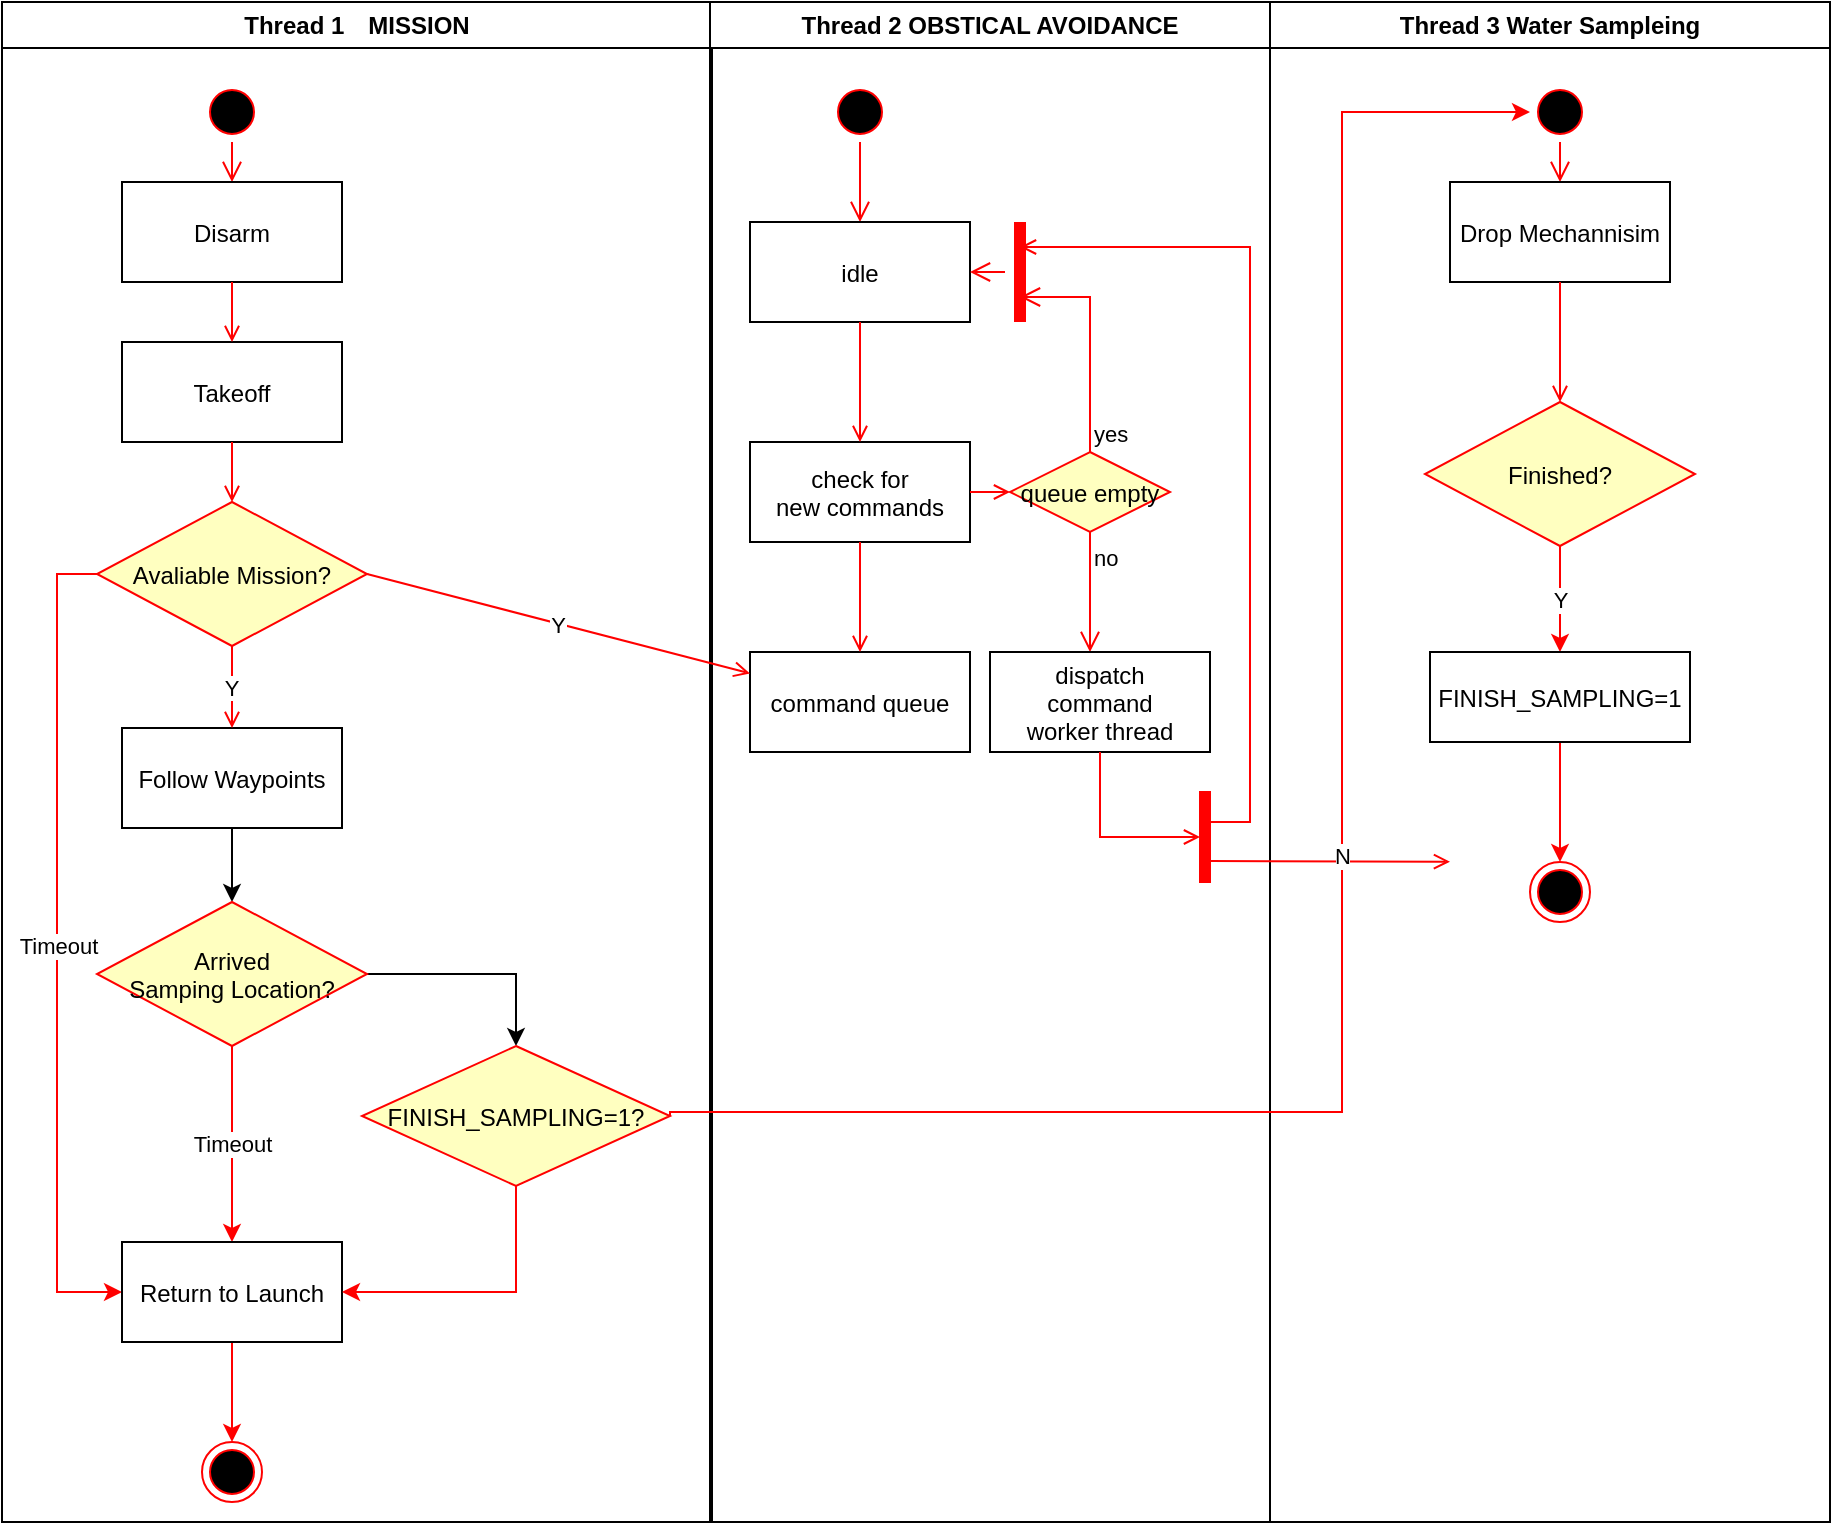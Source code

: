 <mxfile version="14.1.8" type="github">
  <diagram name="Page-1" id="e7e014a7-5840-1c2e-5031-d8a46d1fe8dd">
    <mxGraphModel dx="1221" dy="645" grid="1" gridSize="10" guides="1" tooltips="1" connect="1" arrows="1" fold="1" page="1" pageScale="1" pageWidth="1169" pageHeight="826" background="#ffffff" math="0" shadow="0">
      <root>
        <mxCell id="0" />
        <mxCell id="1" parent="0" />
        <mxCell id="2" value="Thread 1　MISSION" style="swimlane;whiteSpace=wrap" parent="1" vertex="1">
          <mxGeometry x="90" y="50" width="355" height="760" as="geometry" />
        </mxCell>
        <mxCell id="5" value="" style="ellipse;shape=startState;fillColor=#000000;strokeColor=#ff0000;" parent="2" vertex="1">
          <mxGeometry x="100" y="40" width="30" height="30" as="geometry" />
        </mxCell>
        <mxCell id="6" value="" style="edgeStyle=elbowEdgeStyle;elbow=horizontal;verticalAlign=bottom;endArrow=open;endSize=8;strokeColor=#FF0000;endFill=1;rounded=0" parent="2" source="5" target="7" edge="1">
          <mxGeometry x="100" y="40" as="geometry">
            <mxPoint x="115" y="110" as="targetPoint" />
          </mxGeometry>
        </mxCell>
        <mxCell id="7" value="Disarm" style="" parent="2" vertex="1">
          <mxGeometry x="60" y="90" width="110" height="50" as="geometry" />
        </mxCell>
        <mxCell id="8" value="Takeoff" style="" parent="2" vertex="1">
          <mxGeometry x="60" y="170" width="110" height="50" as="geometry" />
        </mxCell>
        <mxCell id="9" value="" style="endArrow=open;strokeColor=#FF0000;endFill=1;rounded=0" parent="2" source="7" target="8" edge="1">
          <mxGeometry relative="1" as="geometry" />
        </mxCell>
        <mxCell id="11" value="" style="endArrow=open;strokeColor=#FF0000;endFill=1;rounded=0;entryX=0.5;entryY=0;entryDx=0;entryDy=0;" parent="2" source="8" target="lEqOnGy5qkWv927JAk-z-43" edge="1">
          <mxGeometry relative="1" as="geometry">
            <mxPoint x="115" y="325" as="targetPoint" />
          </mxGeometry>
        </mxCell>
        <mxCell id="lEqOnGy5qkWv927JAk-z-46" style="edgeStyle=orthogonalEdgeStyle;rounded=0;orthogonalLoop=1;jettySize=auto;html=1;exitX=0.5;exitY=1;exitDx=0;exitDy=0;entryX=0.5;entryY=0;entryDx=0;entryDy=0;" edge="1" parent="2" source="lEqOnGy5qkWv927JAk-z-41" target="lEqOnGy5qkWv927JAk-z-45">
          <mxGeometry relative="1" as="geometry" />
        </mxCell>
        <mxCell id="lEqOnGy5qkWv927JAk-z-41" value="Follow Waypoints" style="" vertex="1" parent="2">
          <mxGeometry x="60" y="363" width="110" height="50" as="geometry" />
        </mxCell>
        <mxCell id="lEqOnGy5qkWv927JAk-z-42" value="Y" style="endArrow=open;strokeColor=#FF0000;endFill=1;rounded=0;exitX=0.5;exitY=1;exitDx=0;exitDy=0;" edge="1" parent="2" source="lEqOnGy5qkWv927JAk-z-43" target="lEqOnGy5qkWv927JAk-z-41">
          <mxGeometry relative="1" as="geometry">
            <mxPoint x="115" y="375" as="sourcePoint" />
            <mxPoint x="125" y="335" as="targetPoint" />
          </mxGeometry>
        </mxCell>
        <mxCell id="lEqOnGy5qkWv927JAk-z-62" value="Timeout" style="edgeStyle=orthogonalEdgeStyle;rounded=0;orthogonalLoop=1;jettySize=auto;html=1;exitX=0;exitY=0.5;exitDx=0;exitDy=0;entryX=0;entryY=0.5;entryDx=0;entryDy=0;strokeColor=#FF0000;" edge="1" parent="2" source="lEqOnGy5qkWv927JAk-z-43" target="lEqOnGy5qkWv927JAk-z-47">
          <mxGeometry relative="1" as="geometry" />
        </mxCell>
        <mxCell id="lEqOnGy5qkWv927JAk-z-43" value="Avaliable Mission?" style="rhombus;fillColor=#ffffc0;strokeColor=#ff0000;" vertex="1" parent="2">
          <mxGeometry x="47.5" y="250" width="135" height="72" as="geometry" />
        </mxCell>
        <mxCell id="lEqOnGy5qkWv927JAk-z-49" style="edgeStyle=orthogonalEdgeStyle;rounded=0;orthogonalLoop=1;jettySize=auto;html=1;exitX=1;exitY=0.5;exitDx=0;exitDy=0;entryX=0.5;entryY=0;entryDx=0;entryDy=0;" edge="1" parent="2" source="lEqOnGy5qkWv927JAk-z-45" target="lEqOnGy5qkWv927JAk-z-48">
          <mxGeometry relative="1" as="geometry" />
        </mxCell>
        <mxCell id="lEqOnGy5qkWv927JAk-z-61" value="Timeout" style="edgeStyle=orthogonalEdgeStyle;rounded=0;orthogonalLoop=1;jettySize=auto;html=1;exitX=0.5;exitY=1;exitDx=0;exitDy=0;strokeColor=#FF0000;" edge="1" parent="2" source="lEqOnGy5qkWv927JAk-z-45" target="lEqOnGy5qkWv927JAk-z-47">
          <mxGeometry relative="1" as="geometry" />
        </mxCell>
        <mxCell id="lEqOnGy5qkWv927JAk-z-45" value="Arrived &#xa;Samping Location?" style="rhombus;fillColor=#ffffc0;strokeColor=#ff0000;" vertex="1" parent="2">
          <mxGeometry x="47.5" y="450" width="135" height="72" as="geometry" />
        </mxCell>
        <mxCell id="lEqOnGy5qkWv927JAk-z-65" style="edgeStyle=orthogonalEdgeStyle;rounded=0;orthogonalLoop=1;jettySize=auto;html=1;exitX=0.5;exitY=1;exitDx=0;exitDy=0;entryX=0.5;entryY=0;entryDx=0;entryDy=0;strokeColor=#FF0000;" edge="1" parent="2" source="lEqOnGy5qkWv927JAk-z-47" target="lEqOnGy5qkWv927JAk-z-64">
          <mxGeometry relative="1" as="geometry" />
        </mxCell>
        <mxCell id="lEqOnGy5qkWv927JAk-z-47" value="Return to Launch" style="" vertex="1" parent="2">
          <mxGeometry x="60" y="620" width="110" height="50" as="geometry" />
        </mxCell>
        <mxCell id="lEqOnGy5qkWv927JAk-z-60" style="edgeStyle=orthogonalEdgeStyle;rounded=0;orthogonalLoop=1;jettySize=auto;html=1;exitX=0.5;exitY=1;exitDx=0;exitDy=0;entryX=1;entryY=0.5;entryDx=0;entryDy=0;strokeColor=#FF0000;" edge="1" parent="2" source="lEqOnGy5qkWv927JAk-z-48" target="lEqOnGy5qkWv927JAk-z-47">
          <mxGeometry relative="1" as="geometry" />
        </mxCell>
        <mxCell id="lEqOnGy5qkWv927JAk-z-48" value="FINISH_SAMPLING=1?" style="rhombus;fillColor=#ffffc0;strokeColor=#ff0000;" vertex="1" parent="2">
          <mxGeometry x="180" y="522" width="154" height="70" as="geometry" />
        </mxCell>
        <mxCell id="lEqOnGy5qkWv927JAk-z-64" value="" style="ellipse;shape=endState;fillColor=#000000;strokeColor=#ff0000" vertex="1" parent="2">
          <mxGeometry x="100" y="720" width="30" height="30" as="geometry" />
        </mxCell>
        <mxCell id="3" value="Thread 2 OBSTICAL AVOIDANCE" style="swimlane;whiteSpace=wrap" parent="1" vertex="1">
          <mxGeometry x="444" y="50" width="280" height="760" as="geometry" />
        </mxCell>
        <mxCell id="13" value="" style="ellipse;shape=startState;fillColor=#000000;strokeColor=#ff0000;" parent="3" vertex="1">
          <mxGeometry x="60" y="40" width="30" height="30" as="geometry" />
        </mxCell>
        <mxCell id="14" value="" style="edgeStyle=elbowEdgeStyle;elbow=horizontal;verticalAlign=bottom;endArrow=open;endSize=8;strokeColor=#FF0000;endFill=1;rounded=0" parent="3" source="13" target="15" edge="1">
          <mxGeometry x="40" y="20" as="geometry">
            <mxPoint x="55" y="90" as="targetPoint" />
          </mxGeometry>
        </mxCell>
        <mxCell id="15" value="idle" style="" parent="3" vertex="1">
          <mxGeometry x="20" y="110" width="110" height="50" as="geometry" />
        </mxCell>
        <mxCell id="16" value="check for &#xa;new commands" style="" parent="3" vertex="1">
          <mxGeometry x="20" y="220" width="110" height="50" as="geometry" />
        </mxCell>
        <mxCell id="17" value="" style="endArrow=open;strokeColor=#FF0000;endFill=1;rounded=0" parent="3" source="15" target="16" edge="1">
          <mxGeometry relative="1" as="geometry" />
        </mxCell>
        <mxCell id="18" value="command queue" style="" parent="3" vertex="1">
          <mxGeometry x="20" y="325" width="110" height="50" as="geometry" />
        </mxCell>
        <mxCell id="19" value="" style="endArrow=open;strokeColor=#FF0000;endFill=1;rounded=0" parent="3" source="16" target="18" edge="1">
          <mxGeometry relative="1" as="geometry" />
        </mxCell>
        <mxCell id="21" value="queue empty" style="rhombus;fillColor=#ffffc0;strokeColor=#ff0000;" parent="3" vertex="1">
          <mxGeometry x="150" y="225" width="80" height="40" as="geometry" />
        </mxCell>
        <mxCell id="22" value="yes" style="edgeStyle=elbowEdgeStyle;elbow=horizontal;align=left;verticalAlign=bottom;endArrow=open;endSize=8;strokeColor=#FF0000;exitX=0.5;exitY=0;endFill=1;rounded=0;entryX=0.75;entryY=0.5;entryPerimeter=0" parent="3" source="21" target="25" edge="1">
          <mxGeometry x="-1" relative="1" as="geometry">
            <mxPoint x="160" y="150" as="targetPoint" />
            <Array as="points">
              <mxPoint x="190" y="180" />
            </Array>
          </mxGeometry>
        </mxCell>
        <mxCell id="23" value="no" style="edgeStyle=elbowEdgeStyle;elbow=horizontal;align=left;verticalAlign=top;endArrow=open;endSize=8;strokeColor=#FF0000;endFill=1;rounded=0" parent="3" source="21" target="30" edge="1">
          <mxGeometry x="-1" relative="1" as="geometry">
            <mxPoint x="190" y="305" as="targetPoint" />
          </mxGeometry>
        </mxCell>
        <mxCell id="24" value="" style="endArrow=open;strokeColor=#FF0000;endFill=1;rounded=0" parent="3" source="16" target="21" edge="1">
          <mxGeometry relative="1" as="geometry" />
        </mxCell>
        <mxCell id="25" value="" style="shape=line;strokeWidth=6;strokeColor=#ff0000;rotation=90" parent="3" vertex="1">
          <mxGeometry x="130" y="127.5" width="50" height="15" as="geometry" />
        </mxCell>
        <mxCell id="26" value="" style="edgeStyle=elbowEdgeStyle;elbow=horizontal;verticalAlign=bottom;endArrow=open;endSize=8;strokeColor=#FF0000;endFill=1;rounded=0" parent="3" source="25" target="15" edge="1">
          <mxGeometry x="130" y="90" as="geometry">
            <mxPoint x="230" y="140" as="targetPoint" />
          </mxGeometry>
        </mxCell>
        <mxCell id="30" value="dispatch&#xa;command&#xa;worker thread" style="" parent="3" vertex="1">
          <mxGeometry x="140" y="325" width="110" height="50" as="geometry" />
        </mxCell>
        <mxCell id="34" value="" style="whiteSpace=wrap;strokeColor=#FF0000;fillColor=#FF0000" parent="3" vertex="1">
          <mxGeometry x="245" y="395" width="5" height="45" as="geometry" />
        </mxCell>
        <mxCell id="41" value="" style="edgeStyle=elbowEdgeStyle;elbow=horizontal;entryX=0;entryY=0.5;strokeColor=#FF0000;endArrow=open;endFill=1;rounded=0" parent="3" source="30" target="34" edge="1">
          <mxGeometry width="100" height="100" relative="1" as="geometry">
            <mxPoint x="60" y="480" as="sourcePoint" />
            <mxPoint x="160" y="380" as="targetPoint" />
            <Array as="points">
              <mxPoint x="195" y="400" />
            </Array>
          </mxGeometry>
        </mxCell>
        <mxCell id="4" value="Thread 3 Water Sampleing" style="swimlane;whiteSpace=wrap" parent="1" vertex="1">
          <mxGeometry x="724" y="50" width="280" height="760" as="geometry" />
        </mxCell>
        <mxCell id="35" value="" style="edgeStyle=elbowEdgeStyle;elbow=horizontal;strokeColor=#FF0000;endArrow=open;endFill=1;rounded=0;entryX=0.25;entryY=0.5;entryPerimeter=0" parent="4" target="25" edge="1">
          <mxGeometry width="100" height="100" relative="1" as="geometry">
            <mxPoint x="-30" y="410" as="sourcePoint" />
            <mxPoint x="-120" y="120" as="targetPoint" />
            <Array as="points">
              <mxPoint x="-10" y="135" />
            </Array>
          </mxGeometry>
        </mxCell>
        <mxCell id="37" value="" style="edgeStyle=none;strokeColor=#FF0000;endArrow=open;endFill=1;rounded=0" parent="4" edge="1">
          <mxGeometry width="100" height="100" relative="1" as="geometry">
            <mxPoint x="-30" y="429.5" as="sourcePoint" />
            <mxPoint x="90" y="429.843" as="targetPoint" />
          </mxGeometry>
        </mxCell>
        <mxCell id="38" value="" style="ellipse;shape=endState;fillColor=#000000;strokeColor=#ff0000" parent="4" vertex="1">
          <mxGeometry x="130" y="430" width="30" height="30" as="geometry" />
        </mxCell>
        <mxCell id="lEqOnGy5qkWv927JAk-z-50" value="" style="ellipse;shape=startState;fillColor=#000000;strokeColor=#ff0000;" vertex="1" parent="4">
          <mxGeometry x="130" y="40" width="30" height="30" as="geometry" />
        </mxCell>
        <mxCell id="lEqOnGy5qkWv927JAk-z-51" value="" style="edgeStyle=elbowEdgeStyle;elbow=horizontal;verticalAlign=bottom;endArrow=open;endSize=8;strokeColor=#FF0000;endFill=1;rounded=0" edge="1" parent="4" source="lEqOnGy5qkWv927JAk-z-50" target="lEqOnGy5qkWv927JAk-z-52">
          <mxGeometry x="-35" y="-10" as="geometry">
            <mxPoint x="-20" y="60" as="targetPoint" />
          </mxGeometry>
        </mxCell>
        <mxCell id="lEqOnGy5qkWv927JAk-z-52" value="Drop Mechannisim" style="" vertex="1" parent="4">
          <mxGeometry x="90" y="90" width="110" height="50" as="geometry" />
        </mxCell>
        <mxCell id="lEqOnGy5qkWv927JAk-z-54" value="" style="endArrow=open;strokeColor=#FF0000;endFill=1;rounded=0;entryX=0.5;entryY=0;entryDx=0;entryDy=0;" edge="1" parent="4" source="lEqOnGy5qkWv927JAk-z-52" target="lEqOnGy5qkWv927JAk-z-55">
          <mxGeometry relative="1" as="geometry">
            <mxPoint x="145" y="170.0" as="targetPoint" />
          </mxGeometry>
        </mxCell>
        <mxCell id="lEqOnGy5qkWv927JAk-z-58" value="Y" style="edgeStyle=orthogonalEdgeStyle;rounded=0;orthogonalLoop=1;jettySize=auto;html=1;exitX=0.5;exitY=1;exitDx=0;exitDy=0;entryX=0.5;entryY=0;entryDx=0;entryDy=0;strokeColor=#FF0000;" edge="1" parent="4" source="lEqOnGy5qkWv927JAk-z-55" target="lEqOnGy5qkWv927JAk-z-57">
          <mxGeometry relative="1" as="geometry" />
        </mxCell>
        <mxCell id="lEqOnGy5qkWv927JAk-z-55" value="Finished?" style="rhombus;fillColor=#ffffc0;strokeColor=#ff0000;" vertex="1" parent="4">
          <mxGeometry x="77.5" y="200" width="135" height="72" as="geometry" />
        </mxCell>
        <mxCell id="lEqOnGy5qkWv927JAk-z-59" style="edgeStyle=orthogonalEdgeStyle;rounded=0;orthogonalLoop=1;jettySize=auto;html=1;exitX=0.5;exitY=1;exitDx=0;exitDy=0;strokeColor=#FF0000;" edge="1" parent="4" source="lEqOnGy5qkWv927JAk-z-57" target="38">
          <mxGeometry relative="1" as="geometry" />
        </mxCell>
        <mxCell id="lEqOnGy5qkWv927JAk-z-57" value="FINISH_SAMPLING=1" style="" vertex="1" parent="4">
          <mxGeometry x="80" y="325" width="130" height="45" as="geometry" />
        </mxCell>
        <mxCell id="20" value="Y" style="endArrow=open;strokeColor=#FF0000;endFill=1;rounded=0;exitX=1;exitY=0.5;exitDx=0;exitDy=0;" parent="1" source="lEqOnGy5qkWv927JAk-z-43" target="18" edge="1">
          <mxGeometry relative="1" as="geometry">
            <mxPoint x="335" y="400" as="sourcePoint" />
          </mxGeometry>
        </mxCell>
        <mxCell id="lEqOnGy5qkWv927JAk-z-56" value="N" style="edgeStyle=orthogonalEdgeStyle;rounded=0;orthogonalLoop=1;jettySize=auto;html=1;exitX=1;exitY=0.5;exitDx=0;exitDy=0;entryX=0;entryY=0.5;entryDx=0;entryDy=0;fillColor=#f8cecc;strokeColor=#FF0000;" edge="1" parent="1" source="lEqOnGy5qkWv927JAk-z-48" target="lEqOnGy5qkWv927JAk-z-50">
          <mxGeometry relative="1" as="geometry">
            <Array as="points">
              <mxPoint x="760" y="605" />
              <mxPoint x="760" y="105" />
            </Array>
          </mxGeometry>
        </mxCell>
      </root>
    </mxGraphModel>
  </diagram>
</mxfile>
